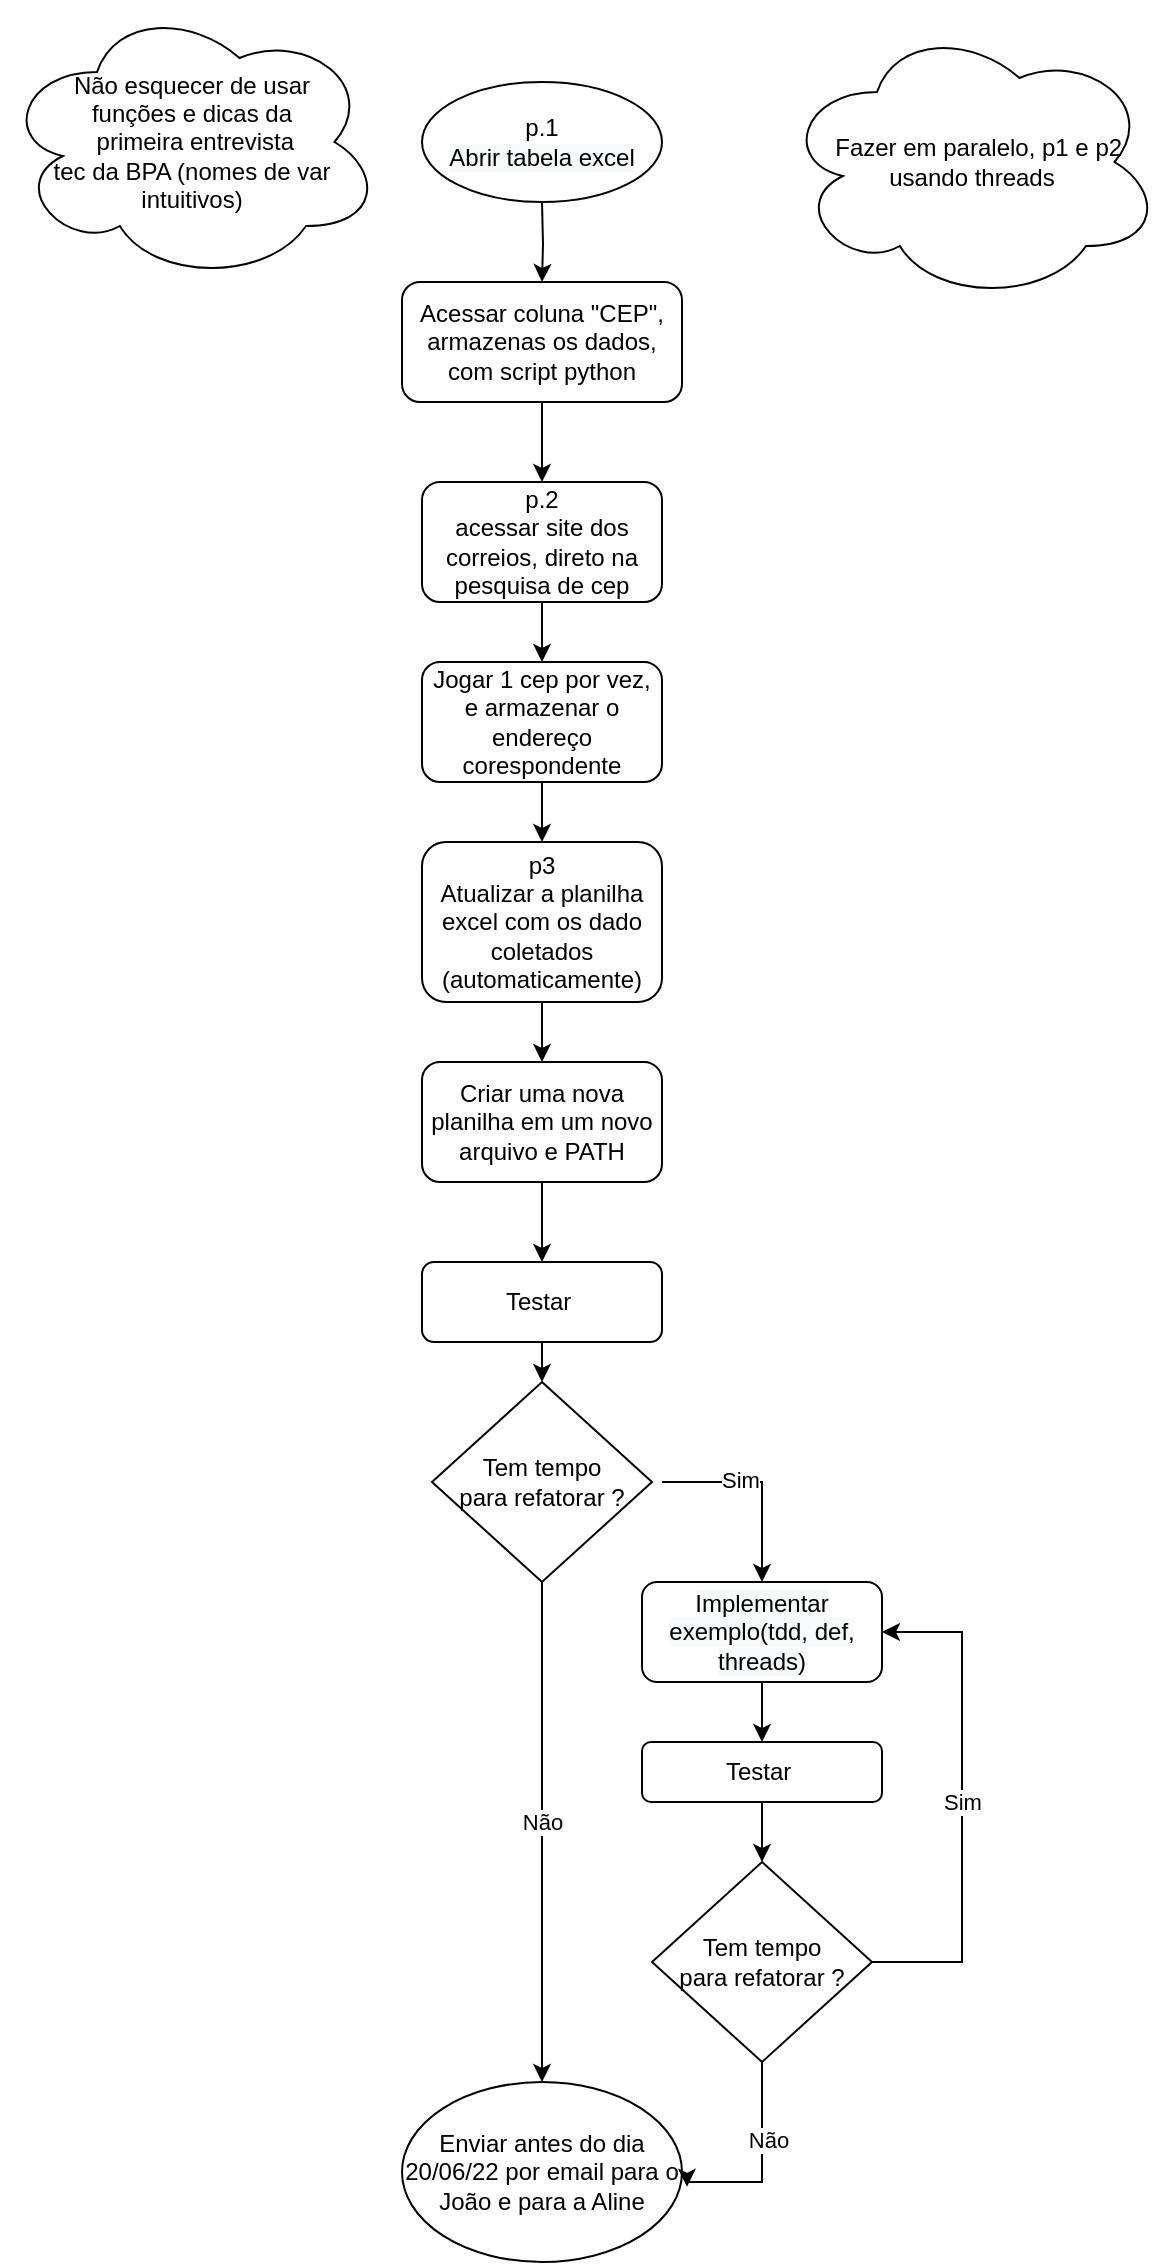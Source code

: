 <mxfile version="19.0.3" type="device"><diagram id="C5RBs43oDa-KdzZeNtuy" name="Page-1"><mxGraphModel dx="492" dy="865" grid="1" gridSize="10" guides="1" tooltips="1" connect="1" arrows="1" fold="1" page="1" pageScale="1" pageWidth="827" pageHeight="1169" math="0" shadow="0"><root><mxCell id="WIyWlLk6GJQsqaUBKTNV-0"/><mxCell id="WIyWlLk6GJQsqaUBKTNV-1" parent="WIyWlLk6GJQsqaUBKTNV-0"/><mxCell id="aixeLV0mvmP9o0-qaIxh-5" value="" style="edgeStyle=orthogonalEdgeStyle;rounded=0;orthogonalLoop=1;jettySize=auto;html=1;" parent="WIyWlLk6GJQsqaUBKTNV-1" target="WIyWlLk6GJQsqaUBKTNV-7" edge="1"><mxGeometry relative="1" as="geometry"><mxPoint x="330" y="130.0" as="sourcePoint"/></mxGeometry></mxCell><mxCell id="aixeLV0mvmP9o0-qaIxh-4" value="" style="edgeStyle=orthogonalEdgeStyle;rounded=0;orthogonalLoop=1;jettySize=auto;html=1;" parent="WIyWlLk6GJQsqaUBKTNV-1" source="WIyWlLk6GJQsqaUBKTNV-7" target="aixeLV0mvmP9o0-qaIxh-2" edge="1"><mxGeometry relative="1" as="geometry"/></mxCell><mxCell id="WIyWlLk6GJQsqaUBKTNV-7" value="Acessar coluna &quot;CEP&quot;, armazenas os dados, com script python" style="rounded=1;whiteSpace=wrap;html=1;fontSize=12;glass=0;strokeWidth=1;shadow=0;" parent="WIyWlLk6GJQsqaUBKTNV-1" vertex="1"><mxGeometry x="260" y="170" width="140" height="60" as="geometry"/></mxCell><mxCell id="aixeLV0mvmP9o0-qaIxh-0" value="Não esquecer de usar &lt;br&gt;funções e dicas da&lt;br&gt;&amp;nbsp;primeira entrevista &lt;br&gt;tec da BPA (nomes de var intuitivos)" style="ellipse;shape=cloud;whiteSpace=wrap;html=1;" parent="WIyWlLk6GJQsqaUBKTNV-1" vertex="1"><mxGeometry x="60" y="30" width="190" height="140" as="geometry"/></mxCell><mxCell id="aixeLV0mvmP9o0-qaIxh-8" value="" style="edgeStyle=orthogonalEdgeStyle;rounded=0;orthogonalLoop=1;jettySize=auto;html=1;" parent="WIyWlLk6GJQsqaUBKTNV-1" source="aixeLV0mvmP9o0-qaIxh-2" target="aixeLV0mvmP9o0-qaIxh-6" edge="1"><mxGeometry relative="1" as="geometry"/></mxCell><mxCell id="aixeLV0mvmP9o0-qaIxh-2" value="p.2&lt;br&gt;acessar site dos correios, direto na pesquisa de cep" style="rounded=1;whiteSpace=wrap;html=1;fontSize=12;glass=0;strokeWidth=1;shadow=0;" parent="WIyWlLk6GJQsqaUBKTNV-1" vertex="1"><mxGeometry x="270" y="270" width="120" height="60" as="geometry"/></mxCell><mxCell id="aixeLV0mvmP9o0-qaIxh-11" value="" style="edgeStyle=orthogonalEdgeStyle;rounded=0;orthogonalLoop=1;jettySize=auto;html=1;" parent="WIyWlLk6GJQsqaUBKTNV-1" source="aixeLV0mvmP9o0-qaIxh-6" target="aixeLV0mvmP9o0-qaIxh-10" edge="1"><mxGeometry relative="1" as="geometry"/></mxCell><mxCell id="aixeLV0mvmP9o0-qaIxh-6" value="Jogar 1 cep por vez, e armazenar o endereço corespondente" style="rounded=1;whiteSpace=wrap;html=1;fontSize=12;glass=0;strokeWidth=1;shadow=0;" parent="WIyWlLk6GJQsqaUBKTNV-1" vertex="1"><mxGeometry x="270" y="360" width="120" height="60" as="geometry"/></mxCell><mxCell id="aixeLV0mvmP9o0-qaIxh-7" value="&amp;nbsp; Fazer em paralelo, p1 e p2&lt;br&gt;usando threads" style="ellipse;shape=cloud;whiteSpace=wrap;html=1;" parent="WIyWlLk6GJQsqaUBKTNV-1" vertex="1"><mxGeometry x="450" y="40" width="190" height="140" as="geometry"/></mxCell><mxCell id="aixeLV0mvmP9o0-qaIxh-13" value="" style="edgeStyle=orthogonalEdgeStyle;rounded=0;orthogonalLoop=1;jettySize=auto;html=1;" parent="WIyWlLk6GJQsqaUBKTNV-1" source="aixeLV0mvmP9o0-qaIxh-10" target="aixeLV0mvmP9o0-qaIxh-12" edge="1"><mxGeometry relative="1" as="geometry"/></mxCell><mxCell id="aixeLV0mvmP9o0-qaIxh-10" value="p3&lt;br&gt;Atualizar a planilha excel com os dado coletados (automaticamente)" style="whiteSpace=wrap;html=1;rounded=1;glass=0;strokeWidth=1;shadow=0;" parent="WIyWlLk6GJQsqaUBKTNV-1" vertex="1"><mxGeometry x="270" y="450" width="120" height="80" as="geometry"/></mxCell><mxCell id="aixeLV0mvmP9o0-qaIxh-18" value="" style="edgeStyle=orthogonalEdgeStyle;rounded=0;orthogonalLoop=1;jettySize=auto;html=1;" parent="WIyWlLk6GJQsqaUBKTNV-1" source="aixeLV0mvmP9o0-qaIxh-12" target="aixeLV0mvmP9o0-qaIxh-17" edge="1"><mxGeometry relative="1" as="geometry"/></mxCell><mxCell id="aixeLV0mvmP9o0-qaIxh-12" value="Criar uma nova planilha em um novo arquivo e PATH" style="whiteSpace=wrap;html=1;rounded=1;glass=0;strokeWidth=1;shadow=0;" parent="WIyWlLk6GJQsqaUBKTNV-1" vertex="1"><mxGeometry x="270" y="560" width="120" height="60" as="geometry"/></mxCell><mxCell id="aixeLV0mvmP9o0-qaIxh-16" value="p.1&lt;br&gt;&lt;span style=&quot;color: rgb(0, 0, 0); font-family: Helvetica; font-size: 12px; font-style: normal; font-variant-ligatures: normal; font-variant-caps: normal; font-weight: 400; letter-spacing: normal; orphans: 2; text-align: center; text-indent: 0px; text-transform: none; widows: 2; word-spacing: 0px; -webkit-text-stroke-width: 0px; background-color: rgb(248, 249, 250); text-decoration-thickness: initial; text-decoration-style: initial; text-decoration-color: initial; float: none; display: inline !important;&quot;&gt;Abrir tabela excel&lt;/span&gt;&lt;br&gt;" style="ellipse;whiteSpace=wrap;html=1;rounded=1;glass=0;strokeWidth=1;shadow=0;" parent="WIyWlLk6GJQsqaUBKTNV-1" vertex="1"><mxGeometry x="270" y="70" width="120" height="60" as="geometry"/></mxCell><mxCell id="aixeLV0mvmP9o0-qaIxh-22" value="" style="edgeStyle=orthogonalEdgeStyle;rounded=0;orthogonalLoop=1;jettySize=auto;html=1;" parent="WIyWlLk6GJQsqaUBKTNV-1" source="aixeLV0mvmP9o0-qaIxh-17" edge="1"><mxGeometry relative="1" as="geometry"><mxPoint x="330" y="720" as="targetPoint"/></mxGeometry></mxCell><mxCell id="aixeLV0mvmP9o0-qaIxh-17" value="Testar&amp;nbsp;" style="whiteSpace=wrap;html=1;rounded=1;glass=0;strokeWidth=1;shadow=0;" parent="WIyWlLk6GJQsqaUBKTNV-1" vertex="1"><mxGeometry x="270" y="660" width="120" height="40" as="geometry"/></mxCell><mxCell id="aixeLV0mvmP9o0-qaIxh-25" value="Enviar antes do dia 20/06/22 por email para o João e para a Aline" style="ellipse;whiteSpace=wrap;html=1;" parent="WIyWlLk6GJQsqaUBKTNV-1" vertex="1"><mxGeometry x="260" y="1070" width="140" height="90" as="geometry"/></mxCell><mxCell id="aixeLV0mvmP9o0-qaIxh-30" value="" style="edgeStyle=orthogonalEdgeStyle;rounded=0;orthogonalLoop=1;jettySize=auto;html=1;" parent="WIyWlLk6GJQsqaUBKTNV-1" source="aixeLV0mvmP9o0-qaIxh-27" target="aixeLV0mvmP9o0-qaIxh-29" edge="1"><mxGeometry relative="1" as="geometry"/></mxCell><mxCell id="aixeLV0mvmP9o0-qaIxh-27" value="&lt;span style=&quot;color: rgb(0, 0, 0); font-family: Helvetica; font-size: 12px; font-style: normal; font-variant-ligatures: normal; font-variant-caps: normal; font-weight: 400; letter-spacing: normal; orphans: 2; text-align: center; text-indent: 0px; text-transform: none; widows: 2; word-spacing: 0px; -webkit-text-stroke-width: 0px; background-color: rgb(248, 249, 250); text-decoration-thickness: initial; text-decoration-style: initial; text-decoration-color: initial; float: none; display: inline !important;&quot;&gt;Implementar exemplo(tdd, def, threads)&lt;/span&gt;&lt;br&gt;" style="rounded=1;whiteSpace=wrap;html=1;" parent="WIyWlLk6GJQsqaUBKTNV-1" vertex="1"><mxGeometry x="380" y="820" width="120" height="50" as="geometry"/></mxCell><mxCell id="aixeLV0mvmP9o0-qaIxh-34" value="" style="edgeStyle=orthogonalEdgeStyle;rounded=0;orthogonalLoop=1;jettySize=auto;html=1;" parent="WIyWlLk6GJQsqaUBKTNV-1" source="aixeLV0mvmP9o0-qaIxh-29" target="aixeLV0mvmP9o0-qaIxh-33" edge="1"><mxGeometry relative="1" as="geometry"/></mxCell><mxCell id="aixeLV0mvmP9o0-qaIxh-29" value="Testar&amp;nbsp;" style="rounded=1;whiteSpace=wrap;html=1;" parent="WIyWlLk6GJQsqaUBKTNV-1" vertex="1"><mxGeometry x="380" y="900" width="120" height="30" as="geometry"/></mxCell><mxCell id="aixeLV0mvmP9o0-qaIxh-41" value="Sim" style="edgeStyle=orthogonalEdgeStyle;rounded=0;orthogonalLoop=1;jettySize=auto;html=1;entryX=1;entryY=0.5;entryDx=0;entryDy=0;" parent="WIyWlLk6GJQsqaUBKTNV-1" source="aixeLV0mvmP9o0-qaIxh-33" target="aixeLV0mvmP9o0-qaIxh-27" edge="1"><mxGeometry relative="1" as="geometry"><Array as="points"><mxPoint x="540" y="1010"/><mxPoint x="540" y="845"/></Array></mxGeometry></mxCell><mxCell id="aixeLV0mvmP9o0-qaIxh-43" style="edgeStyle=orthogonalEdgeStyle;rounded=0;orthogonalLoop=1;jettySize=auto;html=1;entryX=1.018;entryY=0.582;entryDx=0;entryDy=0;entryPerimeter=0;" parent="WIyWlLk6GJQsqaUBKTNV-1" source="aixeLV0mvmP9o0-qaIxh-33" target="aixeLV0mvmP9o0-qaIxh-25" edge="1"><mxGeometry relative="1" as="geometry"><Array as="points"><mxPoint x="440" y="1120"/><mxPoint x="402" y="1120"/></Array></mxGeometry></mxCell><mxCell id="aixeLV0mvmP9o0-qaIxh-44" value="Não" style="edgeLabel;html=1;align=center;verticalAlign=middle;resizable=0;points=[];" parent="aixeLV0mvmP9o0-qaIxh-43" vertex="1" connectable="0"><mxGeometry x="-0.221" y="3" relative="1" as="geometry"><mxPoint as="offset"/></mxGeometry></mxCell><mxCell id="aixeLV0mvmP9o0-qaIxh-33" value="Tem tempo &lt;br&gt;para refatorar ?" style="rhombus;whiteSpace=wrap;html=1;" parent="WIyWlLk6GJQsqaUBKTNV-1" vertex="1"><mxGeometry x="385" y="960" width="110" height="100" as="geometry"/></mxCell><mxCell id="aixeLV0mvmP9o0-qaIxh-36" style="edgeStyle=orthogonalEdgeStyle;rounded=0;orthogonalLoop=1;jettySize=auto;html=1;" parent="WIyWlLk6GJQsqaUBKTNV-1" source="aixeLV0mvmP9o0-qaIxh-35" target="aixeLV0mvmP9o0-qaIxh-25" edge="1"><mxGeometry relative="1" as="geometry"/></mxCell><mxCell id="aixeLV0mvmP9o0-qaIxh-39" value="Não" style="edgeLabel;html=1;align=center;verticalAlign=middle;resizable=0;points=[];" parent="aixeLV0mvmP9o0-qaIxh-36" vertex="1" connectable="0"><mxGeometry x="-0.849" y="-1" relative="1" as="geometry"><mxPoint x="1" y="101" as="offset"/></mxGeometry></mxCell><mxCell id="aixeLV0mvmP9o0-qaIxh-37" style="edgeStyle=orthogonalEdgeStyle;rounded=0;orthogonalLoop=1;jettySize=auto;html=1;" parent="WIyWlLk6GJQsqaUBKTNV-1" target="aixeLV0mvmP9o0-qaIxh-27" edge="1"><mxGeometry relative="1" as="geometry"><mxPoint x="390" y="770" as="sourcePoint"/><Array as="points"><mxPoint x="440" y="770"/></Array></mxGeometry></mxCell><mxCell id="aixeLV0mvmP9o0-qaIxh-38" value="Sim" style="edgeLabel;html=1;align=center;verticalAlign=middle;resizable=0;points=[];" parent="aixeLV0mvmP9o0-qaIxh-37" vertex="1" connectable="0"><mxGeometry x="-0.229" y="1" relative="1" as="geometry"><mxPoint as="offset"/></mxGeometry></mxCell><mxCell id="aixeLV0mvmP9o0-qaIxh-35" value="Tem tempo &lt;br&gt;para refatorar ?" style="rhombus;whiteSpace=wrap;html=1;" parent="WIyWlLk6GJQsqaUBKTNV-1" vertex="1"><mxGeometry x="275" y="720" width="110" height="100" as="geometry"/></mxCell></root></mxGraphModel></diagram></mxfile>